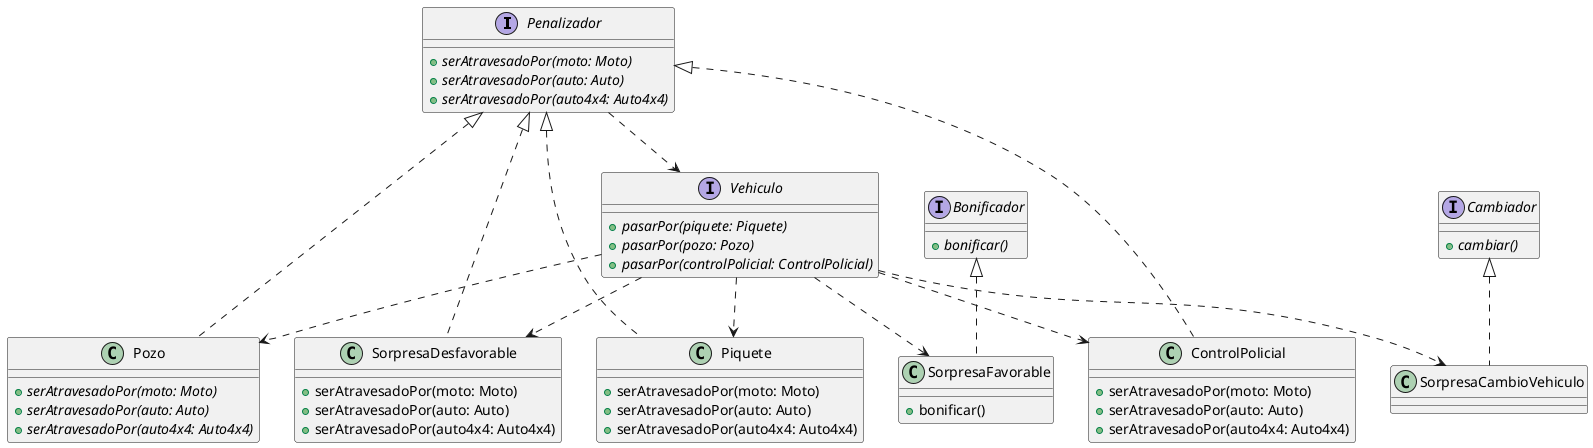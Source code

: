 @startuml
'https://plantuml.com/class-diagram

interface Penalizador {
    + {abstract} serAtravesadoPor(moto: Moto)
    + {abstract} serAtravesadoPor(auto: Auto)
    + {abstract} serAtravesadoPor(auto4x4: Auto4x4)
}

class Piquete {
    + serAtravesadoPor(moto: Moto)
    + serAtravesadoPor(auto: Auto)
    + serAtravesadoPor(auto4x4: Auto4x4)
}

class ControlPolicial {
    + serAtravesadoPor(moto: Moto)
    + serAtravesadoPor(auto: Auto)
    + serAtravesadoPor(auto4x4: Auto4x4)
}

class Pozo {
    + {abstract} serAtravesadoPor(moto: Moto)
    + {abstract} serAtravesadoPor(auto: Auto)
    + {abstract} serAtravesadoPor(auto4x4: Auto4x4)
}

interface Vehiculo {
    + {abstract} pasarPor(piquete: Piquete)
    + {abstract} pasarPor(pozo: Pozo)
    + {abstract} pasarPor(controlPolicial: ControlPolicial)
}

interface Bonificador{
    + {abstract} bonificar()
}

interface Cambiador{
    + {abstract} cambiar()
}

class SorpresaFavorable {
    + bonificar()
}
class SorpresaDesfavorable {
    + serAtravesadoPor(moto: Moto)
    + serAtravesadoPor(auto: Auto)
    + serAtravesadoPor(auto4x4: Auto4x4)
}
class SorpresaCambioVehiculo {}

Vehiculo ..> SorpresaFavorable
Vehiculo ..> SorpresaDesfavorable
Vehiculo ..> SorpresaCambioVehiculo

Penalizador <|.. Pozo
Penalizador <|.. ControlPolicial
Penalizador <|.. Piquete
Penalizador <|.. SorpresaDesfavorable
Penalizador ..> Vehiculo

Vehiculo ..> Pozo
Vehiculo ..> Piquete
Vehiculo ..> ControlPolicial

Cambiador <|.. SorpresaCambioVehiculo
Bonificador <|.. SorpresaFavorable

@enduml